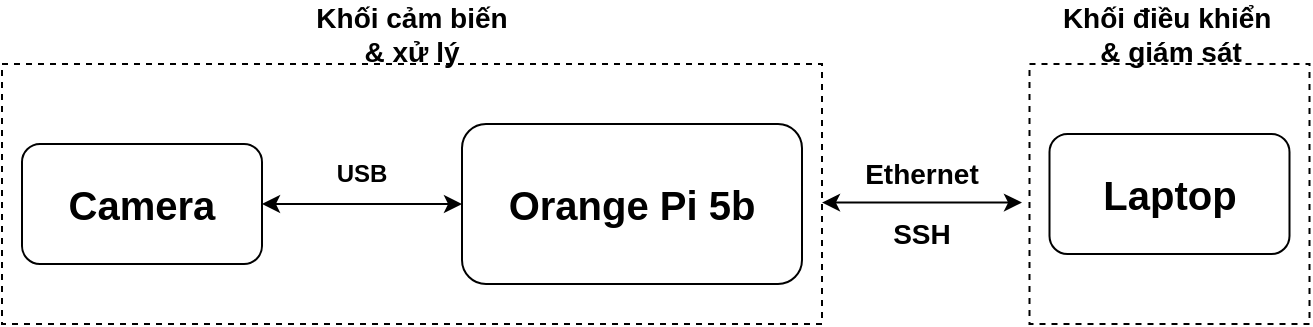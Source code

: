 <mxfile version="21.7.2" type="gitlab">
  <diagram name="Page-1" id="wWqh5_wDpJMOBUiKOXKG">
    <mxGraphModel dx="724" dy="396" grid="1" gridSize="10" guides="1" tooltips="1" connect="1" arrows="1" fold="1" page="1" pageScale="1" pageWidth="850" pageHeight="1100" math="0" shadow="0">
      <root>
        <mxCell id="0" />
        <mxCell id="1" parent="0" />
        <mxCell id="VTu8ZWenEi4XEUO0DpCq-1" value="&lt;b&gt;&lt;font style=&quot;font-size: 20px;&quot;&gt;Orange Pi 5b&lt;/font&gt;&lt;/b&gt;" style="rounded=1;whiteSpace=wrap;html=1;" vertex="1" parent="1">
          <mxGeometry x="280" y="240" width="170" height="80" as="geometry" />
        </mxCell>
        <mxCell id="VTu8ZWenEi4XEUO0DpCq-2" value="&lt;b&gt;&lt;font style=&quot;font-size: 20px;&quot;&gt;Camera&lt;/font&gt;&lt;/b&gt;" style="rounded=1;whiteSpace=wrap;html=1;" vertex="1" parent="1">
          <mxGeometry x="60" y="250" width="120" height="60" as="geometry" />
        </mxCell>
        <mxCell id="VTu8ZWenEi4XEUO0DpCq-3" value="&lt;font style=&quot;font-size: 20px;&quot;&gt;&lt;b&gt;Laptop&lt;/b&gt;&lt;/font&gt;" style="rounded=1;whiteSpace=wrap;html=1;" vertex="1" parent="1">
          <mxGeometry x="573.75" y="245" width="120" height="60" as="geometry" />
        </mxCell>
        <mxCell id="VTu8ZWenEi4XEUO0DpCq-6" value="&lt;b&gt;USB&lt;/b&gt;" style="text;html=1;strokeColor=none;fillColor=none;align=center;verticalAlign=middle;whiteSpace=wrap;rounded=0;" vertex="1" parent="1">
          <mxGeometry x="200" y="250" width="60" height="30" as="geometry" />
        </mxCell>
        <mxCell id="VTu8ZWenEi4XEUO0DpCq-7" value="&lt;b&gt;&lt;font style=&quot;font-size: 14px;&quot;&gt;Ethernet&lt;/font&gt;&lt;/b&gt;" style="text;html=1;strokeColor=none;fillColor=none;align=center;verticalAlign=middle;whiteSpace=wrap;rounded=0;" vertex="1" parent="1">
          <mxGeometry x="480" y="250" width="60" height="30" as="geometry" />
        </mxCell>
        <mxCell id="VTu8ZWenEi4XEUO0DpCq-8" value="&lt;b&gt;&lt;font style=&quot;font-size: 14px;&quot;&gt;SSH&lt;/font&gt;&lt;/b&gt;" style="text;html=1;strokeColor=none;fillColor=none;align=center;verticalAlign=middle;whiteSpace=wrap;rounded=0;" vertex="1" parent="1">
          <mxGeometry x="480" y="280" width="60" height="30" as="geometry" />
        </mxCell>
        <mxCell id="VTu8ZWenEi4XEUO0DpCq-11" value="" style="rounded=0;whiteSpace=wrap;html=1;fillColor=none;dashed=1;" vertex="1" parent="1">
          <mxGeometry x="50" y="210" width="410" height="130" as="geometry" />
        </mxCell>
        <mxCell id="VTu8ZWenEi4XEUO0DpCq-13" value="" style="rounded=0;whiteSpace=wrap;html=1;fillColor=none;dashed=1;" vertex="1" parent="1">
          <mxGeometry x="563.75" y="210" width="140" height="130" as="geometry" />
        </mxCell>
        <mxCell id="VTu8ZWenEi4XEUO0DpCq-14" value="&lt;b&gt;&lt;font style=&quot;font-size: 14px;&quot;&gt;Khối cảm biến &amp;amp; xử lý&lt;/font&gt;&lt;/b&gt;" style="text;html=1;strokeColor=none;fillColor=none;align=center;verticalAlign=middle;whiteSpace=wrap;rounded=0;" vertex="1" parent="1">
          <mxGeometry x="201.25" y="180" width="107.5" height="30" as="geometry" />
        </mxCell>
        <mxCell id="VTu8ZWenEi4XEUO0DpCq-15" value="&lt;b&gt;&lt;font style=&quot;font-size: 14px;&quot;&gt;Khối điều khiển&amp;nbsp;&lt;br&gt;&amp;amp; giám sát&lt;br&gt;&lt;/font&gt;&lt;/b&gt;" style="text;html=1;strokeColor=none;fillColor=none;align=center;verticalAlign=middle;whiteSpace=wrap;rounded=0;" vertex="1" parent="1">
          <mxGeometry x="577.5" y="180" width="112.5" height="30" as="geometry" />
        </mxCell>
        <mxCell id="VTu8ZWenEi4XEUO0DpCq-16" value="" style="endArrow=classic;startArrow=classic;html=1;rounded=0;exitX=1;exitY=0.5;exitDx=0;exitDy=0;entryX=0;entryY=0.5;entryDx=0;entryDy=0;" edge="1" parent="1" source="VTu8ZWenEi4XEUO0DpCq-2" target="VTu8ZWenEi4XEUO0DpCq-1">
          <mxGeometry width="50" height="50" relative="1" as="geometry">
            <mxPoint x="370" y="340" as="sourcePoint" />
            <mxPoint x="420" y="290" as="targetPoint" />
          </mxGeometry>
        </mxCell>
        <mxCell id="VTu8ZWenEi4XEUO0DpCq-17" value="" style="endArrow=classic;startArrow=classic;html=1;rounded=0;exitX=1;exitY=0.5;exitDx=0;exitDy=0;entryX=0;entryY=0.5;entryDx=0;entryDy=0;" edge="1" parent="1">
          <mxGeometry width="50" height="50" relative="1" as="geometry">
            <mxPoint x="460" y="279.31" as="sourcePoint" />
            <mxPoint x="560" y="279.31" as="targetPoint" />
          </mxGeometry>
        </mxCell>
      </root>
    </mxGraphModel>
  </diagram>
</mxfile>
